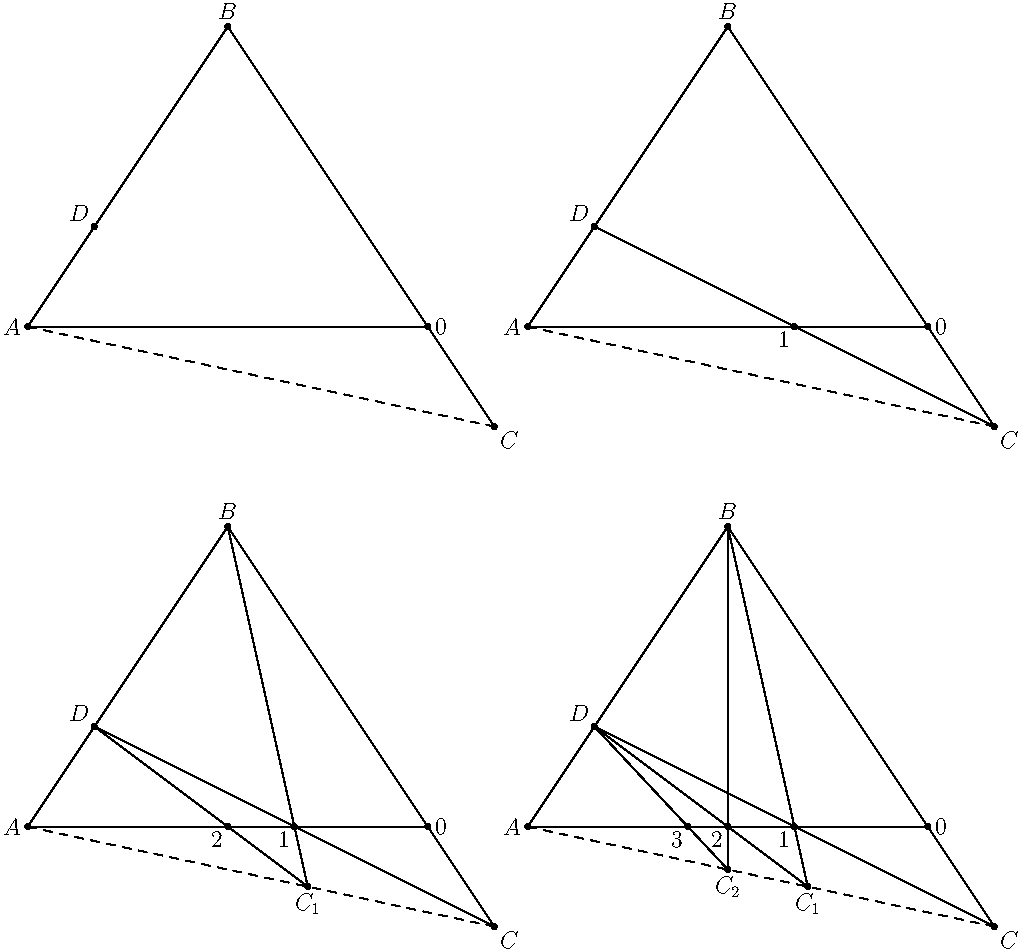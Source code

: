 pair[] tri = {(0,0),(4,0),(2,3)};
draw(tri[0]--tri[1]--tri[2]--tri[0]);
dot("$A$",tri[0],W);
dot("$0$",tri[1],E);
dot("$B$",tri[2],N);

pair c = extension(tri[1],tri[2],(0,-1),(1,-1));
pair d = extension(tri[0],tri[2],(0,1),(1,1));

draw(tri[1]--c);
draw(c--tri[0],p=dashed);
dot("$C$",c,SE);
dot("$D$",d,NW);

pair[] ns;
picture basePic = currentpicture;
picture full = currentpicture;
full.size(400);

pair c2 = c;

picture[] steps;

for (int i=0; i<300; ++i) {
  picture newpic;
  newpic.add(full);
  newpic.unitsize(50);
  pair n = extension(c2,d,tri[0],tri[1]);
  draw(c2--d);
  dot(c2);
  draw(tri[2]--c2);
  dot(extension(tri[2],c2,tri[0],tri[1]));
  if (i < 4) {
    dot(format("$%d$",i+1),n,SW);
    if (i>0) {dot(format("$C_%d$",i),c2,S);}
  }

  steps.push(newpic);
  
  //shipout(pic=newpic,prefix=format("InfinityStep%d",i),format="pdf");

  draw(pic=full,c2--d);
  dot(pic=full,c2);
  draw(pic=full,tri[2]--c2);
  dot(pic=full,extension(tri[2],c2,tri[0],tri[1]));
  dot(pic=full,n);

  c2 = extension(tri[2],n,tri[0],c2);
  ns.push(n);
}

currentpicture = steps[0];
add(steps[1].fit(),(5,0));
add(steps[2].fit(),(0,-5));
add(steps[3].fit(),(5,-5));

shipout(pic=steps[0],prefix="InfinitySteps",format="pdf");
shipout(pic=full,prefix="InfinityFull",format="pdf");
